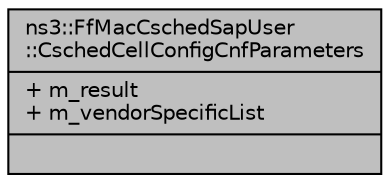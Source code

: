 digraph "ns3::FfMacCschedSapUser::CschedCellConfigCnfParameters"
{
  edge [fontname="Helvetica",fontsize="10",labelfontname="Helvetica",labelfontsize="10"];
  node [fontname="Helvetica",fontsize="10",shape=record];
  Node1 [label="{ns3::FfMacCschedSapUser\l::CschedCellConfigCnfParameters\n|+ m_result\l+ m_vendorSpecificList\l|}",height=0.2,width=0.4,color="black", fillcolor="grey75", style="filled", fontcolor="black"];
}
